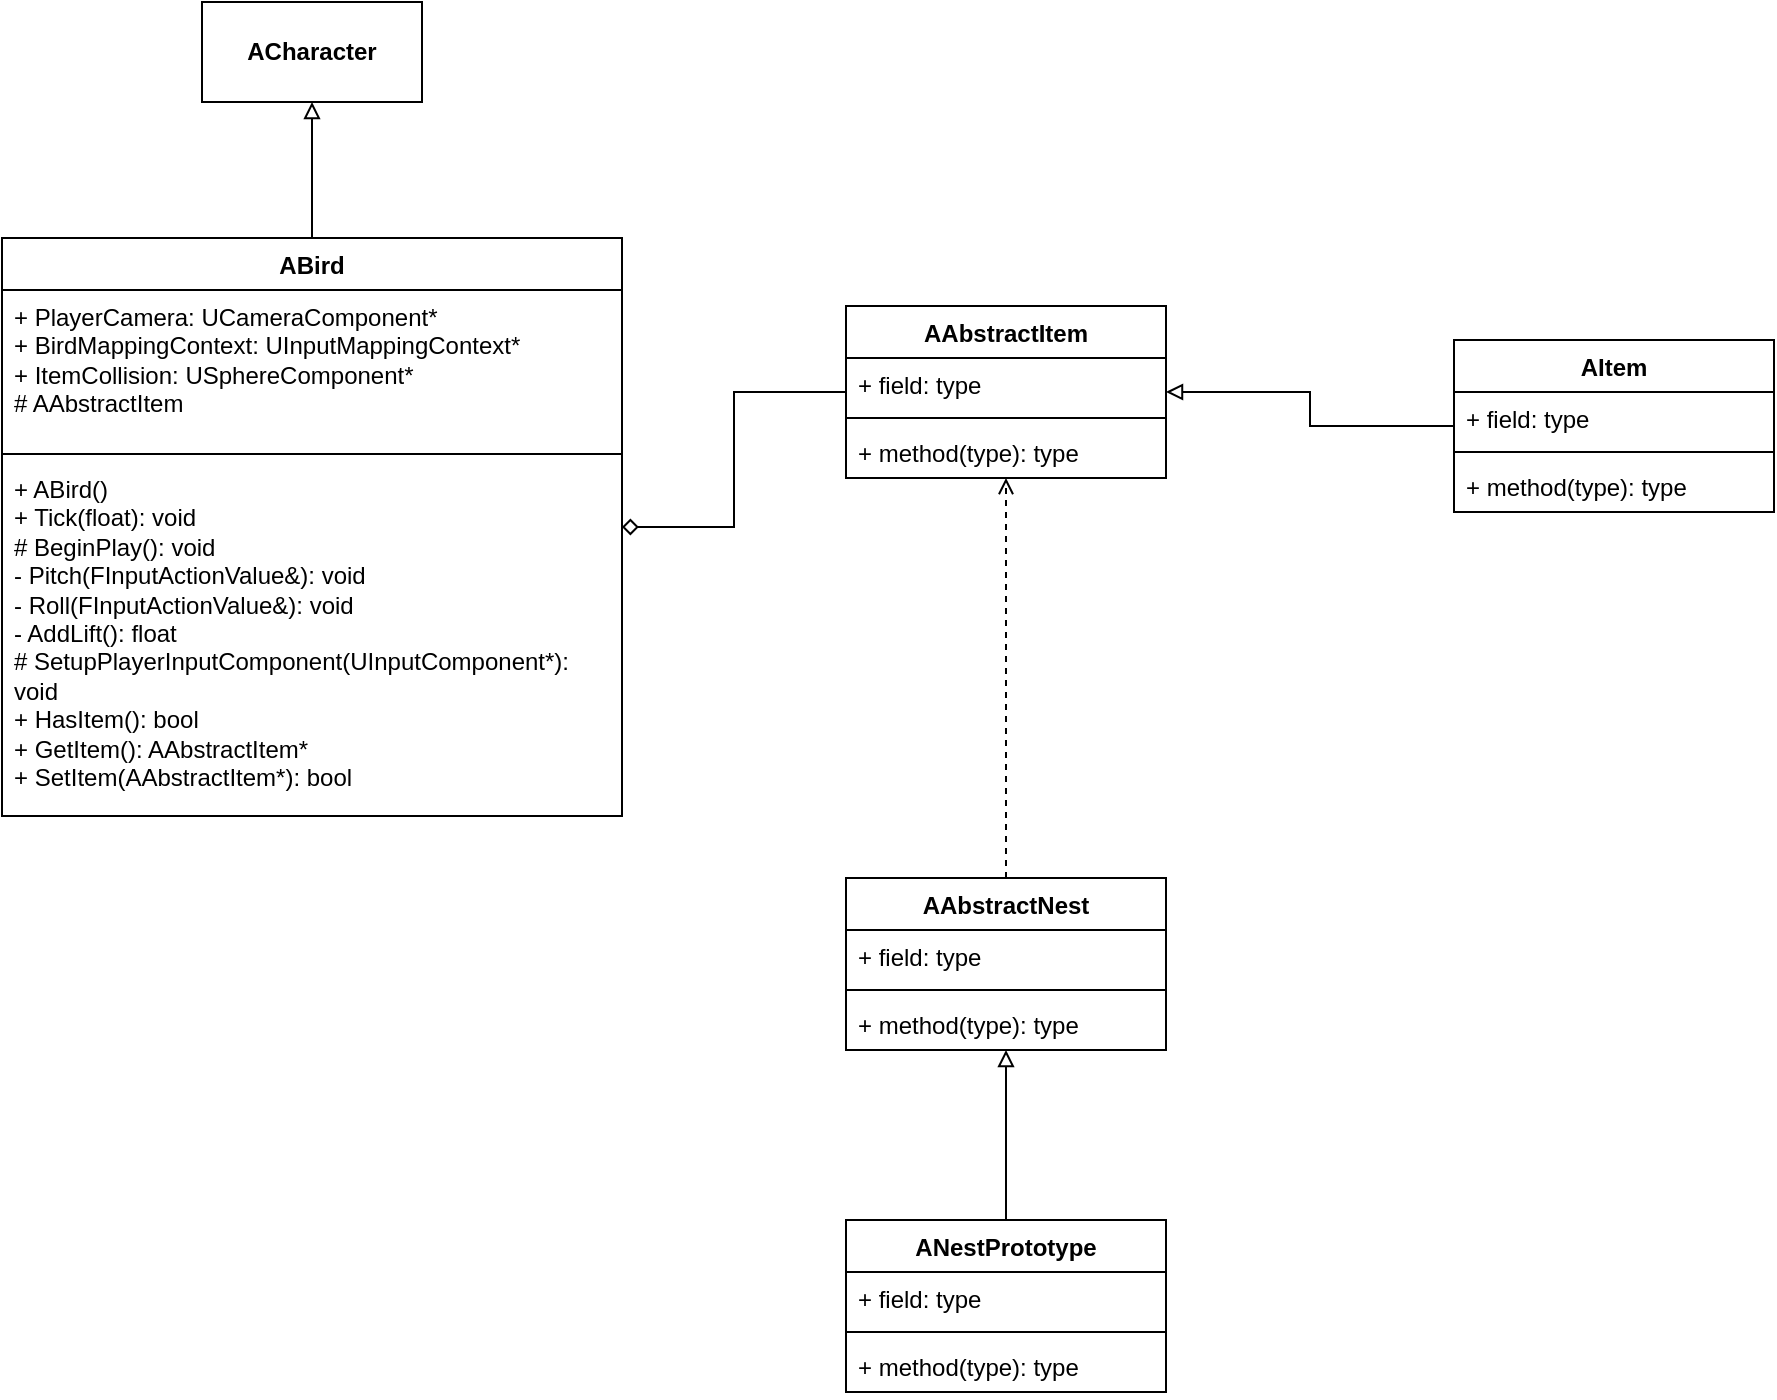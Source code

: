 <mxfile version="24.5.2" type="github">
  <diagram id="C5RBs43oDa-KdzZeNtuy" name="Page-1">
    <mxGraphModel dx="1221" dy="618" grid="0" gridSize="10" guides="1" tooltips="1" connect="1" arrows="1" fold="1" page="1" pageScale="1" pageWidth="827" pageHeight="1169" math="0" shadow="0">
      <root>
        <mxCell id="WIyWlLk6GJQsqaUBKTNV-0" />
        <mxCell id="WIyWlLk6GJQsqaUBKTNV-1" parent="WIyWlLk6GJQsqaUBKTNV-0" />
        <mxCell id="9s3J5k1NbUmUccbUoj_h-1" style="edgeStyle=orthogonalEdgeStyle;rounded=0;orthogonalLoop=1;jettySize=auto;html=1;endArrow=block;endFill=0;" parent="WIyWlLk6GJQsqaUBKTNV-1" source="GQL9yN1Y066BIaTeurnw-0" target="9s3J5k1NbUmUccbUoj_h-0" edge="1">
          <mxGeometry relative="1" as="geometry" />
        </mxCell>
        <mxCell id="9s3J5k1NbUmUccbUoj_h-10" style="edgeStyle=orthogonalEdgeStyle;rounded=0;orthogonalLoop=1;jettySize=auto;html=1;endArrow=none;endFill=0;startArrow=diamond;startFill=0;" parent="WIyWlLk6GJQsqaUBKTNV-1" source="GQL9yN1Y066BIaTeurnw-0" target="9s3J5k1NbUmUccbUoj_h-2" edge="1">
          <mxGeometry relative="1" as="geometry" />
        </mxCell>
        <mxCell id="GQL9yN1Y066BIaTeurnw-0" value="ABird" style="swimlane;fontStyle=1;align=center;verticalAlign=top;childLayout=stackLayout;horizontal=1;startSize=26;horizontalStack=0;resizeParent=1;resizeParentMax=0;resizeLast=0;collapsible=1;marginBottom=0;whiteSpace=wrap;html=1;" parent="WIyWlLk6GJQsqaUBKTNV-1" vertex="1">
          <mxGeometry x="284" y="154" width="310" height="289" as="geometry" />
        </mxCell>
        <mxCell id="GQL9yN1Y066BIaTeurnw-1" value="+ PlayerCamera:&amp;nbsp;UCameraComponent*&lt;div&gt;+ BirdMappingContext: UInputMappingContext*&lt;/div&gt;&lt;div&gt;+ ItemCollision:&amp;nbsp;USphereComponent*&lt;/div&gt;&lt;div&gt;# AAbstractItem&lt;/div&gt;" style="text;strokeColor=none;fillColor=none;align=left;verticalAlign=top;spacingLeft=4;spacingRight=4;overflow=hidden;rotatable=0;points=[[0,0.5],[1,0.5]];portConstraint=eastwest;whiteSpace=wrap;html=1;" parent="GQL9yN1Y066BIaTeurnw-0" vertex="1">
          <mxGeometry y="26" width="310" height="78" as="geometry" />
        </mxCell>
        <mxCell id="GQL9yN1Y066BIaTeurnw-2" value="" style="line;strokeWidth=1;fillColor=none;align=left;verticalAlign=middle;spacingTop=-1;spacingLeft=3;spacingRight=3;rotatable=0;labelPosition=right;points=[];portConstraint=eastwest;strokeColor=inherit;" parent="GQL9yN1Y066BIaTeurnw-0" vertex="1">
          <mxGeometry y="104" width="310" height="8" as="geometry" />
        </mxCell>
        <mxCell id="GQL9yN1Y066BIaTeurnw-3" value="&lt;div&gt;+ ABird()&lt;/div&gt;+ Tick(float): void&lt;div&gt;# BeginPlay(): void&lt;/div&gt;&lt;div&gt;- Pitch(FInputActionValue&amp;amp;): void&lt;/div&gt;&lt;div&gt;- Roll(FInputActionValue&amp;amp;): void&lt;/div&gt;&lt;div&gt;- AddLift(): float&lt;/div&gt;&lt;div&gt;# SetupPlayerInputComponent(UInputComponent*): void&lt;br&gt;&lt;/div&gt;&lt;div&gt;+ HasItem(): bool&lt;/div&gt;&lt;div&gt;+ GetItem(): AAbstractItem*&lt;/div&gt;&lt;div&gt;+ SetItem(AAbstractItem*): bool&lt;/div&gt;" style="text;strokeColor=none;fillColor=none;align=left;verticalAlign=top;spacingLeft=4;spacingRight=4;overflow=hidden;rotatable=0;points=[[0,0.5],[1,0.5]];portConstraint=eastwest;whiteSpace=wrap;html=1;" parent="GQL9yN1Y066BIaTeurnw-0" vertex="1">
          <mxGeometry y="112" width="310" height="177" as="geometry" />
        </mxCell>
        <mxCell id="9s3J5k1NbUmUccbUoj_h-0" value="&lt;b&gt;ACharacter&lt;/b&gt;" style="html=1;whiteSpace=wrap;" parent="WIyWlLk6GJQsqaUBKTNV-1" vertex="1">
          <mxGeometry x="384" y="36" width="110" height="50" as="geometry" />
        </mxCell>
        <mxCell id="9s3J5k1NbUmUccbUoj_h-2" value="AAbstractItem" style="swimlane;fontStyle=1;align=center;verticalAlign=top;childLayout=stackLayout;horizontal=1;startSize=26;horizontalStack=0;resizeParent=1;resizeParentMax=0;resizeLast=0;collapsible=1;marginBottom=0;whiteSpace=wrap;html=1;" parent="WIyWlLk6GJQsqaUBKTNV-1" vertex="1">
          <mxGeometry x="706" y="188" width="160" height="86" as="geometry" />
        </mxCell>
        <mxCell id="9s3J5k1NbUmUccbUoj_h-3" value="+ field: type" style="text;strokeColor=none;fillColor=none;align=left;verticalAlign=top;spacingLeft=4;spacingRight=4;overflow=hidden;rotatable=0;points=[[0,0.5],[1,0.5]];portConstraint=eastwest;whiteSpace=wrap;html=1;" parent="9s3J5k1NbUmUccbUoj_h-2" vertex="1">
          <mxGeometry y="26" width="160" height="26" as="geometry" />
        </mxCell>
        <mxCell id="9s3J5k1NbUmUccbUoj_h-4" value="" style="line;strokeWidth=1;fillColor=none;align=left;verticalAlign=middle;spacingTop=-1;spacingLeft=3;spacingRight=3;rotatable=0;labelPosition=right;points=[];portConstraint=eastwest;strokeColor=inherit;" parent="9s3J5k1NbUmUccbUoj_h-2" vertex="1">
          <mxGeometry y="52" width="160" height="8" as="geometry" />
        </mxCell>
        <mxCell id="9s3J5k1NbUmUccbUoj_h-5" value="+ method(type): type" style="text;strokeColor=none;fillColor=none;align=left;verticalAlign=top;spacingLeft=4;spacingRight=4;overflow=hidden;rotatable=0;points=[[0,0.5],[1,0.5]];portConstraint=eastwest;whiteSpace=wrap;html=1;" parent="9s3J5k1NbUmUccbUoj_h-2" vertex="1">
          <mxGeometry y="60" width="160" height="26" as="geometry" />
        </mxCell>
        <mxCell id="9s3J5k1NbUmUccbUoj_h-11" style="edgeStyle=orthogonalEdgeStyle;rounded=0;orthogonalLoop=1;jettySize=auto;html=1;endArrow=block;endFill=0;" parent="WIyWlLk6GJQsqaUBKTNV-1" source="9s3J5k1NbUmUccbUoj_h-6" target="9s3J5k1NbUmUccbUoj_h-2" edge="1">
          <mxGeometry relative="1" as="geometry" />
        </mxCell>
        <mxCell id="9s3J5k1NbUmUccbUoj_h-6" value="AItem" style="swimlane;fontStyle=1;align=center;verticalAlign=top;childLayout=stackLayout;horizontal=1;startSize=26;horizontalStack=0;resizeParent=1;resizeParentMax=0;resizeLast=0;collapsible=1;marginBottom=0;whiteSpace=wrap;html=1;" parent="WIyWlLk6GJQsqaUBKTNV-1" vertex="1">
          <mxGeometry x="1010" y="205" width="160" height="86" as="geometry" />
        </mxCell>
        <mxCell id="9s3J5k1NbUmUccbUoj_h-7" value="+ field: type" style="text;strokeColor=none;fillColor=none;align=left;verticalAlign=top;spacingLeft=4;spacingRight=4;overflow=hidden;rotatable=0;points=[[0,0.5],[1,0.5]];portConstraint=eastwest;whiteSpace=wrap;html=1;" parent="9s3J5k1NbUmUccbUoj_h-6" vertex="1">
          <mxGeometry y="26" width="160" height="26" as="geometry" />
        </mxCell>
        <mxCell id="9s3J5k1NbUmUccbUoj_h-8" value="" style="line;strokeWidth=1;fillColor=none;align=left;verticalAlign=middle;spacingTop=-1;spacingLeft=3;spacingRight=3;rotatable=0;labelPosition=right;points=[];portConstraint=eastwest;strokeColor=inherit;" parent="9s3J5k1NbUmUccbUoj_h-6" vertex="1">
          <mxGeometry y="52" width="160" height="8" as="geometry" />
        </mxCell>
        <mxCell id="9s3J5k1NbUmUccbUoj_h-9" value="+ method(type): type" style="text;strokeColor=none;fillColor=none;align=left;verticalAlign=top;spacingLeft=4;spacingRight=4;overflow=hidden;rotatable=0;points=[[0,0.5],[1,0.5]];portConstraint=eastwest;whiteSpace=wrap;html=1;" parent="9s3J5k1NbUmUccbUoj_h-6" vertex="1">
          <mxGeometry y="60" width="160" height="26" as="geometry" />
        </mxCell>
        <mxCell id="4bN22pUPCg0mNrgjc5mO-9" style="edgeStyle=orthogonalEdgeStyle;rounded=0;orthogonalLoop=1;jettySize=auto;html=1;endArrow=open;endFill=0;dashed=1;" edge="1" parent="WIyWlLk6GJQsqaUBKTNV-1" source="4bN22pUPCg0mNrgjc5mO-0" target="9s3J5k1NbUmUccbUoj_h-2">
          <mxGeometry relative="1" as="geometry" />
        </mxCell>
        <mxCell id="4bN22pUPCg0mNrgjc5mO-0" value="AAbstractNest" style="swimlane;fontStyle=1;align=center;verticalAlign=top;childLayout=stackLayout;horizontal=1;startSize=26;horizontalStack=0;resizeParent=1;resizeParentMax=0;resizeLast=0;collapsible=1;marginBottom=0;whiteSpace=wrap;html=1;" vertex="1" parent="WIyWlLk6GJQsqaUBKTNV-1">
          <mxGeometry x="706" y="474" width="160" height="86" as="geometry" />
        </mxCell>
        <mxCell id="4bN22pUPCg0mNrgjc5mO-1" value="+ field: type" style="text;strokeColor=none;fillColor=none;align=left;verticalAlign=top;spacingLeft=4;spacingRight=4;overflow=hidden;rotatable=0;points=[[0,0.5],[1,0.5]];portConstraint=eastwest;whiteSpace=wrap;html=1;" vertex="1" parent="4bN22pUPCg0mNrgjc5mO-0">
          <mxGeometry y="26" width="160" height="26" as="geometry" />
        </mxCell>
        <mxCell id="4bN22pUPCg0mNrgjc5mO-2" value="" style="line;strokeWidth=1;fillColor=none;align=left;verticalAlign=middle;spacingTop=-1;spacingLeft=3;spacingRight=3;rotatable=0;labelPosition=right;points=[];portConstraint=eastwest;strokeColor=inherit;" vertex="1" parent="4bN22pUPCg0mNrgjc5mO-0">
          <mxGeometry y="52" width="160" height="8" as="geometry" />
        </mxCell>
        <mxCell id="4bN22pUPCg0mNrgjc5mO-3" value="+ method(type): type" style="text;strokeColor=none;fillColor=none;align=left;verticalAlign=top;spacingLeft=4;spacingRight=4;overflow=hidden;rotatable=0;points=[[0,0.5],[1,0.5]];portConstraint=eastwest;whiteSpace=wrap;html=1;" vertex="1" parent="4bN22pUPCg0mNrgjc5mO-0">
          <mxGeometry y="60" width="160" height="26" as="geometry" />
        </mxCell>
        <mxCell id="4bN22pUPCg0mNrgjc5mO-8" style="edgeStyle=orthogonalEdgeStyle;rounded=0;orthogonalLoop=1;jettySize=auto;html=1;endArrow=block;endFill=0;" edge="1" parent="WIyWlLk6GJQsqaUBKTNV-1" source="4bN22pUPCg0mNrgjc5mO-4" target="4bN22pUPCg0mNrgjc5mO-0">
          <mxGeometry relative="1" as="geometry" />
        </mxCell>
        <mxCell id="4bN22pUPCg0mNrgjc5mO-4" value="ANestPrototype" style="swimlane;fontStyle=1;align=center;verticalAlign=top;childLayout=stackLayout;horizontal=1;startSize=26;horizontalStack=0;resizeParent=1;resizeParentMax=0;resizeLast=0;collapsible=1;marginBottom=0;whiteSpace=wrap;html=1;" vertex="1" parent="WIyWlLk6GJQsqaUBKTNV-1">
          <mxGeometry x="706" y="645" width="160" height="86" as="geometry" />
        </mxCell>
        <mxCell id="4bN22pUPCg0mNrgjc5mO-5" value="+ field: type" style="text;strokeColor=none;fillColor=none;align=left;verticalAlign=top;spacingLeft=4;spacingRight=4;overflow=hidden;rotatable=0;points=[[0,0.5],[1,0.5]];portConstraint=eastwest;whiteSpace=wrap;html=1;" vertex="1" parent="4bN22pUPCg0mNrgjc5mO-4">
          <mxGeometry y="26" width="160" height="26" as="geometry" />
        </mxCell>
        <mxCell id="4bN22pUPCg0mNrgjc5mO-6" value="" style="line;strokeWidth=1;fillColor=none;align=left;verticalAlign=middle;spacingTop=-1;spacingLeft=3;spacingRight=3;rotatable=0;labelPosition=right;points=[];portConstraint=eastwest;strokeColor=inherit;" vertex="1" parent="4bN22pUPCg0mNrgjc5mO-4">
          <mxGeometry y="52" width="160" height="8" as="geometry" />
        </mxCell>
        <mxCell id="4bN22pUPCg0mNrgjc5mO-7" value="+ method(type): type" style="text;strokeColor=none;fillColor=none;align=left;verticalAlign=top;spacingLeft=4;spacingRight=4;overflow=hidden;rotatable=0;points=[[0,0.5],[1,0.5]];portConstraint=eastwest;whiteSpace=wrap;html=1;" vertex="1" parent="4bN22pUPCg0mNrgjc5mO-4">
          <mxGeometry y="60" width="160" height="26" as="geometry" />
        </mxCell>
      </root>
    </mxGraphModel>
  </diagram>
</mxfile>
